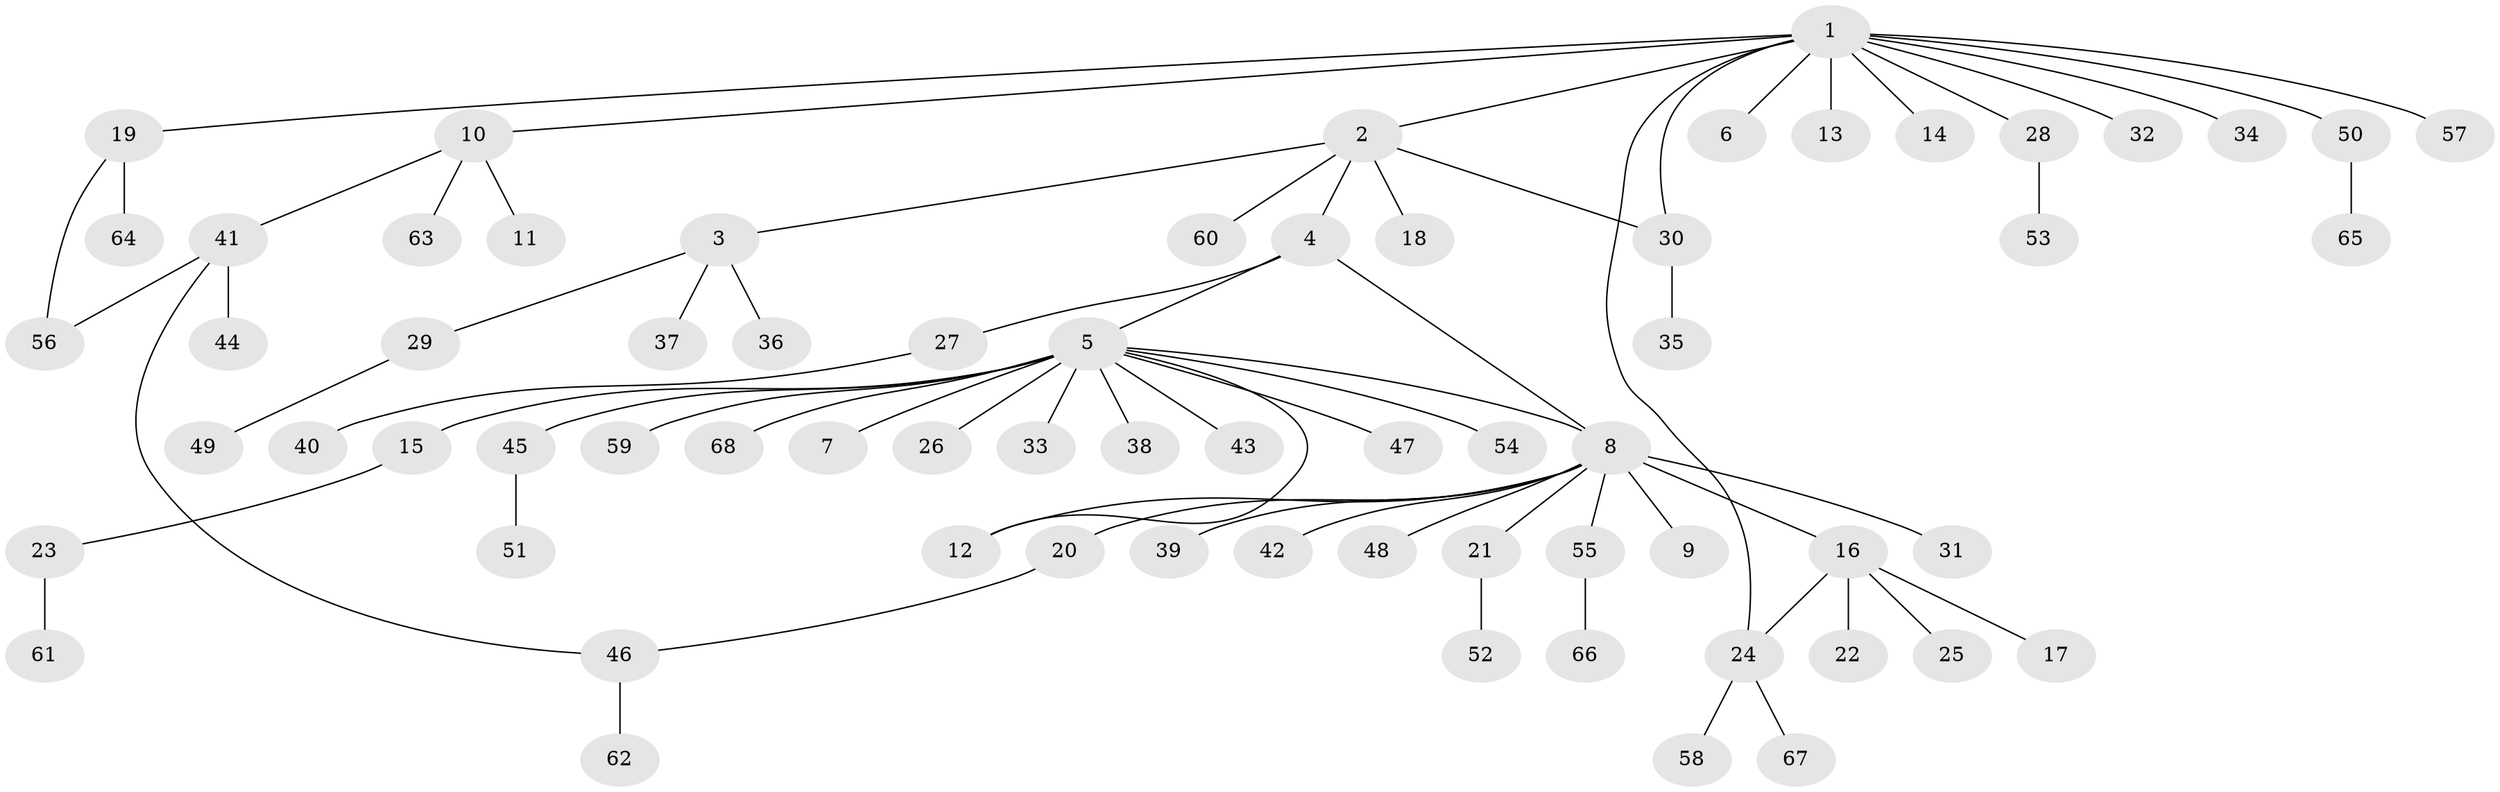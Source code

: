 // Generated by graph-tools (version 1.1) at 2025/49/03/09/25 03:49:48]
// undirected, 68 vertices, 73 edges
graph export_dot {
graph [start="1"]
  node [color=gray90,style=filled];
  1;
  2;
  3;
  4;
  5;
  6;
  7;
  8;
  9;
  10;
  11;
  12;
  13;
  14;
  15;
  16;
  17;
  18;
  19;
  20;
  21;
  22;
  23;
  24;
  25;
  26;
  27;
  28;
  29;
  30;
  31;
  32;
  33;
  34;
  35;
  36;
  37;
  38;
  39;
  40;
  41;
  42;
  43;
  44;
  45;
  46;
  47;
  48;
  49;
  50;
  51;
  52;
  53;
  54;
  55;
  56;
  57;
  58;
  59;
  60;
  61;
  62;
  63;
  64;
  65;
  66;
  67;
  68;
  1 -- 2;
  1 -- 6;
  1 -- 10;
  1 -- 13;
  1 -- 14;
  1 -- 19;
  1 -- 24;
  1 -- 28;
  1 -- 30;
  1 -- 32;
  1 -- 34;
  1 -- 50;
  1 -- 57;
  2 -- 3;
  2 -- 4;
  2 -- 18;
  2 -- 30;
  2 -- 60;
  3 -- 29;
  3 -- 36;
  3 -- 37;
  4 -- 5;
  4 -- 8;
  4 -- 27;
  5 -- 7;
  5 -- 8;
  5 -- 12;
  5 -- 15;
  5 -- 26;
  5 -- 33;
  5 -- 38;
  5 -- 43;
  5 -- 45;
  5 -- 47;
  5 -- 54;
  5 -- 59;
  5 -- 68;
  8 -- 9;
  8 -- 12;
  8 -- 16;
  8 -- 20;
  8 -- 21;
  8 -- 31;
  8 -- 39;
  8 -- 42;
  8 -- 48;
  8 -- 55;
  10 -- 11;
  10 -- 41;
  10 -- 63;
  15 -- 23;
  16 -- 17;
  16 -- 22;
  16 -- 24;
  16 -- 25;
  19 -- 56;
  19 -- 64;
  20 -- 46;
  21 -- 52;
  23 -- 61;
  24 -- 58;
  24 -- 67;
  27 -- 40;
  28 -- 53;
  29 -- 49;
  30 -- 35;
  41 -- 44;
  41 -- 46;
  41 -- 56;
  45 -- 51;
  46 -- 62;
  50 -- 65;
  55 -- 66;
}
